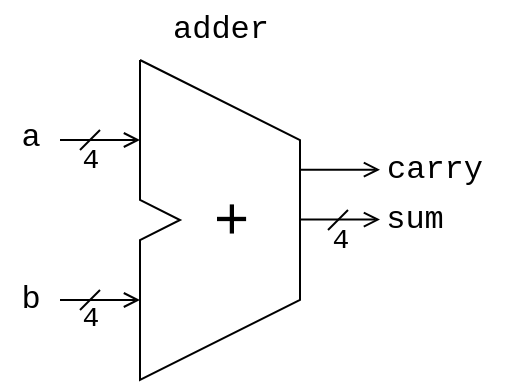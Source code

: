 <mxfile>
    <diagram id="ocomCp_UHSGwfH76ZJKT" name="ページ1">
        <mxGraphModel dx="330" dy="250" grid="1" gridSize="10" guides="1" tooltips="1" connect="1" arrows="1" fold="1" page="1" pageScale="1" pageWidth="827" pageHeight="1169" math="0" shadow="0">
            <root>
                <mxCell id="0"/>
                <mxCell id="1" parent="0"/>
                <mxCell id="28" value="" style="group" vertex="1" connectable="0" parent="1">
                    <mxGeometry x="250" y="210" width="252" height="190" as="geometry"/>
                </mxCell>
                <mxCell id="12" value="" style="group;rotation=90;" vertex="1" connectable="0" parent="28">
                    <mxGeometry x="30" y="70" width="160" height="80" as="geometry"/>
                </mxCell>
                <mxCell id="6" value="" style="endArrow=none;html=1;fontFamily=Helvetica;fontSize=12;fontColor=default;rounded=0;curved=0;" edge="1" parent="12">
                    <mxGeometry width="50" height="50" relative="1" as="geometry">
                        <mxPoint x="40" y="-40" as="sourcePoint"/>
                        <mxPoint x="40" y="-40" as="targetPoint"/>
                        <Array as="points">
                            <mxPoint x="120"/>
                            <mxPoint x="120" y="80"/>
                            <mxPoint x="40" y="120"/>
                            <mxPoint x="40" y="50"/>
                            <mxPoint x="60" y="40"/>
                            <mxPoint x="40" y="30"/>
                        </Array>
                    </mxGeometry>
                </mxCell>
                <mxCell id="11" value="+" style="text;html=1;align=center;verticalAlign=middle;resizable=0;points=[];autosize=1;strokeColor=none;fillColor=none;fontFamily=Courier New;fontSize=30;fontColor=default;rotation=90;" vertex="1" parent="12">
                    <mxGeometry x="65" y="14" width="40" height="50" as="geometry"/>
                </mxCell>
                <mxCell id="13" value="" style="endArrow=open;html=1;fontFamily=Helvetica;fontSize=12;fontColor=default;endFill=0;" edge="1" parent="28">
                    <mxGeometry width="50" height="50" relative="1" as="geometry">
                        <mxPoint x="30" y="70" as="sourcePoint"/>
                        <mxPoint x="70" y="70" as="targetPoint"/>
                    </mxGeometry>
                </mxCell>
                <mxCell id="14" value="" style="endArrow=open;html=1;fontFamily=Helvetica;fontSize=12;fontColor=default;endFill=0;" edge="1" parent="28">
                    <mxGeometry width="50" height="50" relative="1" as="geometry">
                        <mxPoint x="30" y="150" as="sourcePoint"/>
                        <mxPoint x="70" y="150" as="targetPoint"/>
                    </mxGeometry>
                </mxCell>
                <mxCell id="15" value="" style="endArrow=open;html=1;fontFamily=Helvetica;fontSize=12;fontColor=default;endFill=0;" edge="1" parent="28">
                    <mxGeometry width="50" height="50" relative="1" as="geometry">
                        <mxPoint x="150" y="109.76" as="sourcePoint"/>
                        <mxPoint x="190" y="109.76" as="targetPoint"/>
                    </mxGeometry>
                </mxCell>
                <mxCell id="16" value="" style="endArrow=none;html=1;fontFamily=Helvetica;fontSize=12;fontColor=default;" edge="1" parent="28">
                    <mxGeometry width="50" height="50" relative="1" as="geometry">
                        <mxPoint x="164" y="115" as="sourcePoint"/>
                        <mxPoint x="174" y="105" as="targetPoint"/>
                    </mxGeometry>
                </mxCell>
                <mxCell id="17" value="" style="endArrow=none;html=1;fontFamily=Helvetica;fontSize=12;fontColor=default;" edge="1" parent="28">
                    <mxGeometry width="50" height="50" relative="1" as="geometry">
                        <mxPoint x="40" y="155" as="sourcePoint"/>
                        <mxPoint x="50" y="145" as="targetPoint"/>
                    </mxGeometry>
                </mxCell>
                <mxCell id="18" value="" style="endArrow=none;html=1;fontFamily=Helvetica;fontSize=12;fontColor=default;" edge="1" parent="28">
                    <mxGeometry width="50" height="50" relative="1" as="geometry">
                        <mxPoint x="40" y="75" as="sourcePoint"/>
                        <mxPoint x="50" y="65" as="targetPoint"/>
                    </mxGeometry>
                </mxCell>
                <mxCell id="19" value="adder" style="text;html=1;align=center;verticalAlign=middle;resizable=0;points=[];autosize=1;strokeColor=none;fillColor=none;fontFamily=Courier New;fontSize=16;fontColor=default;" vertex="1" parent="28">
                    <mxGeometry x="75" width="70" height="30" as="geometry"/>
                </mxCell>
                <mxCell id="20" value="sum" style="text;html=1;align=center;verticalAlign=middle;resizable=0;points=[];autosize=1;strokeColor=none;fillColor=none;fontFamily=Courier New;fontSize=16;fontColor=default;" vertex="1" parent="28">
                    <mxGeometry x="182" y="95" width="50" height="30" as="geometry"/>
                </mxCell>
                <mxCell id="21" value="carry" style="text;html=1;align=center;verticalAlign=middle;resizable=0;points=[];autosize=1;strokeColor=none;fillColor=none;fontFamily=Courier New;fontSize=16;fontColor=default;" vertex="1" parent="28">
                    <mxGeometry x="182" y="70" width="70" height="30" as="geometry"/>
                </mxCell>
                <mxCell id="22" value="" style="endArrow=open;html=1;fontFamily=Helvetica;fontSize=12;fontColor=default;endFill=0;" edge="1" parent="28">
                    <mxGeometry width="50" height="50" relative="1" as="geometry">
                        <mxPoint x="150" y="84.83" as="sourcePoint"/>
                        <mxPoint x="190" y="84.83" as="targetPoint"/>
                    </mxGeometry>
                </mxCell>
                <mxCell id="23" value="a" style="text;html=1;align=center;verticalAlign=middle;resizable=0;points=[];autosize=1;strokeColor=none;fillColor=none;fontFamily=Courier New;fontSize=16;fontColor=default;" vertex="1" parent="28">
                    <mxGeometry y="54" width="30" height="30" as="geometry"/>
                </mxCell>
                <mxCell id="24" value="b" style="text;html=1;align=center;verticalAlign=middle;resizable=0;points=[];autosize=1;strokeColor=none;fillColor=none;fontFamily=Courier New;fontSize=16;fontColor=default;" vertex="1" parent="28">
                    <mxGeometry y="135" width="30" height="30" as="geometry"/>
                </mxCell>
                <mxCell id="25" value="4" style="text;html=1;align=center;verticalAlign=middle;resizable=0;points=[];autosize=1;strokeColor=none;fillColor=none;fontFamily=Courier New;fontSize=14;fontColor=default;" vertex="1" parent="28">
                    <mxGeometry x="30" y="65" width="30" height="30" as="geometry"/>
                </mxCell>
                <mxCell id="26" value="4" style="text;html=1;align=center;verticalAlign=middle;resizable=0;points=[];autosize=1;strokeColor=none;fillColor=none;fontFamily=Courier New;fontSize=14;fontColor=default;" vertex="1" parent="28">
                    <mxGeometry x="30" y="144" width="30" height="30" as="geometry"/>
                </mxCell>
                <mxCell id="27" value="4" style="text;html=1;align=center;verticalAlign=middle;resizable=0;points=[];autosize=1;strokeColor=none;fillColor=none;fontFamily=Courier New;fontSize=14;fontColor=default;" vertex="1" parent="28">
                    <mxGeometry x="155" y="105" width="30" height="30" as="geometry"/>
                </mxCell>
            </root>
        </mxGraphModel>
    </diagram>
</mxfile>